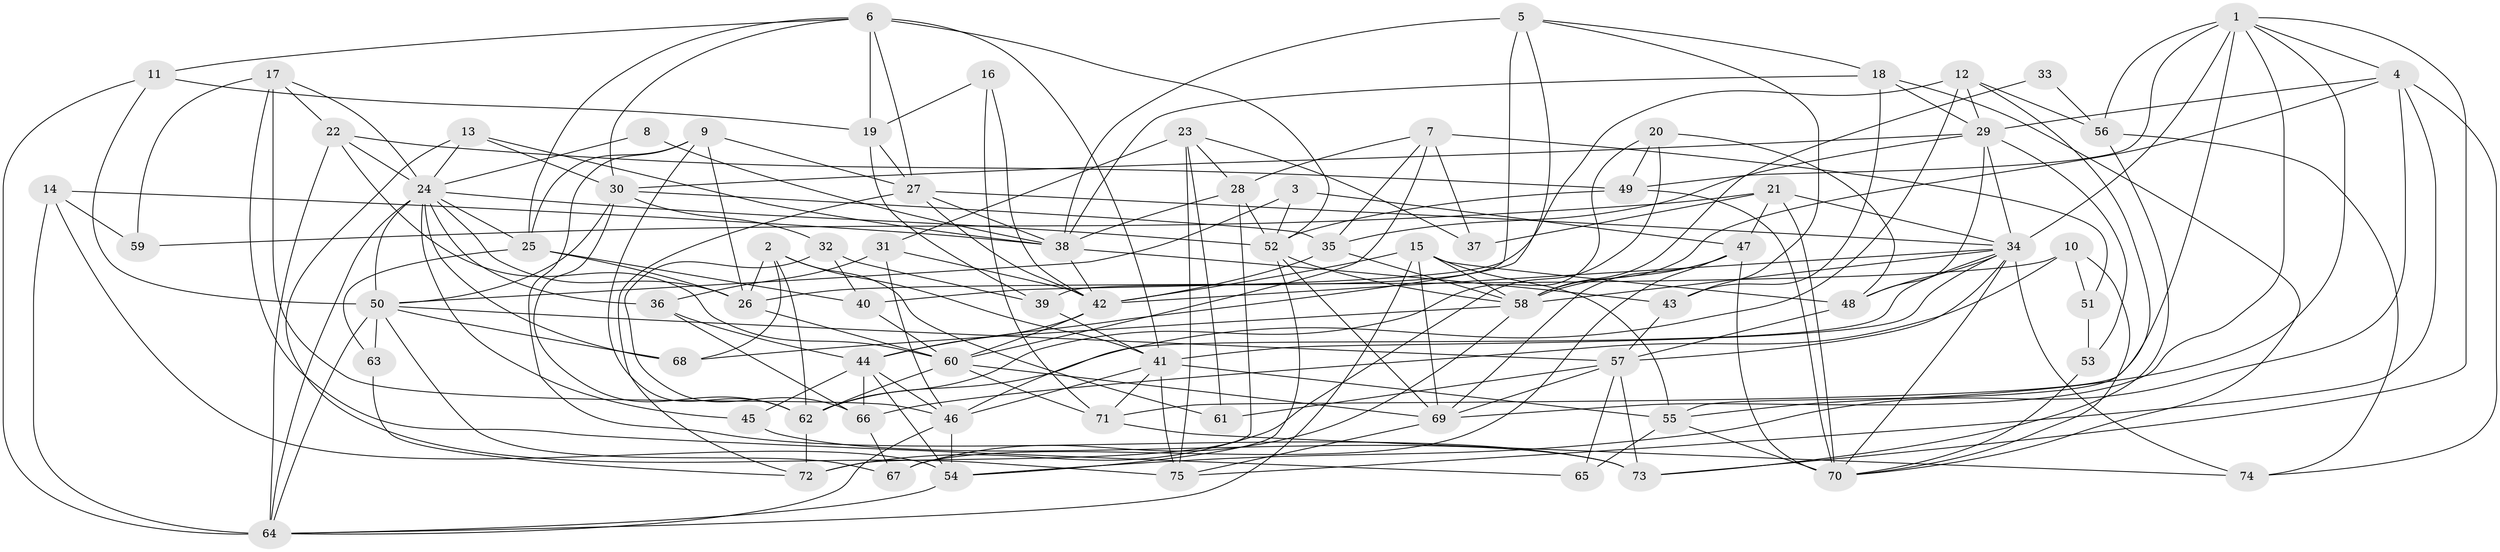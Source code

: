 // original degree distribution, {4: 0.2348993288590604, 2: 0.1610738255033557, 7: 0.06040268456375839, 5: 0.174496644295302, 3: 0.26174496644295303, 6: 0.10067114093959731, 8: 0.006711409395973154}
// Generated by graph-tools (version 1.1) at 2025/02/03/09/25 03:02:03]
// undirected, 75 vertices, 205 edges
graph export_dot {
graph [start="1"]
  node [color=gray90,style=filled];
  1;
  2;
  3;
  4;
  5;
  6;
  7;
  8;
  9;
  10;
  11;
  12;
  13;
  14;
  15;
  16;
  17;
  18;
  19;
  20;
  21;
  22;
  23;
  24;
  25;
  26;
  27;
  28;
  29;
  30;
  31;
  32;
  33;
  34;
  35;
  36;
  37;
  38;
  39;
  40;
  41;
  42;
  43;
  44;
  45;
  46;
  47;
  48;
  49;
  50;
  51;
  52;
  53;
  54;
  55;
  56;
  57;
  58;
  59;
  60;
  61;
  62;
  63;
  64;
  65;
  66;
  67;
  68;
  69;
  70;
  71;
  72;
  73;
  74;
  75;
  1 -- 4 [weight=1.0];
  1 -- 34 [weight=1.0];
  1 -- 49 [weight=1.0];
  1 -- 55 [weight=1.0];
  1 -- 56 [weight=2.0];
  1 -- 69 [weight=1.0];
  1 -- 71 [weight=4.0];
  1 -- 73 [weight=1.0];
  2 -- 26 [weight=1.0];
  2 -- 41 [weight=1.0];
  2 -- 61 [weight=1.0];
  2 -- 62 [weight=1.0];
  2 -- 68 [weight=1.0];
  3 -- 47 [weight=1.0];
  3 -- 50 [weight=1.0];
  3 -- 52 [weight=1.0];
  4 -- 29 [weight=1.0];
  4 -- 54 [weight=1.0];
  4 -- 58 [weight=1.0];
  4 -- 74 [weight=1.0];
  4 -- 75 [weight=1.0];
  5 -- 18 [weight=1.0];
  5 -- 38 [weight=1.0];
  5 -- 39 [weight=1.0];
  5 -- 43 [weight=1.0];
  5 -- 44 [weight=1.0];
  6 -- 11 [weight=1.0];
  6 -- 19 [weight=1.0];
  6 -- 25 [weight=1.0];
  6 -- 27 [weight=1.0];
  6 -- 30 [weight=1.0];
  6 -- 41 [weight=1.0];
  6 -- 52 [weight=1.0];
  7 -- 28 [weight=1.0];
  7 -- 35 [weight=1.0];
  7 -- 37 [weight=1.0];
  7 -- 51 [weight=1.0];
  7 -- 60 [weight=1.0];
  8 -- 24 [weight=1.0];
  8 -- 38 [weight=1.0];
  9 -- 25 [weight=2.0];
  9 -- 26 [weight=1.0];
  9 -- 27 [weight=1.0];
  9 -- 62 [weight=1.0];
  9 -- 73 [weight=1.0];
  10 -- 26 [weight=1.0];
  10 -- 51 [weight=1.0];
  10 -- 66 [weight=1.0];
  10 -- 70 [weight=1.0];
  11 -- 19 [weight=1.0];
  11 -- 50 [weight=1.0];
  11 -- 64 [weight=1.0];
  12 -- 29 [weight=1.0];
  12 -- 40 [weight=2.0];
  12 -- 46 [weight=1.0];
  12 -- 55 [weight=1.0];
  12 -- 56 [weight=1.0];
  13 -- 24 [weight=1.0];
  13 -- 30 [weight=1.0];
  13 -- 38 [weight=2.0];
  13 -- 75 [weight=1.0];
  14 -- 38 [weight=1.0];
  14 -- 54 [weight=1.0];
  14 -- 59 [weight=1.0];
  14 -- 64 [weight=1.0];
  15 -- 42 [weight=1.0];
  15 -- 48 [weight=1.0];
  15 -- 55 [weight=1.0];
  15 -- 58 [weight=1.0];
  15 -- 64 [weight=1.0];
  15 -- 69 [weight=1.0];
  16 -- 19 [weight=1.0];
  16 -- 42 [weight=1.0];
  16 -- 71 [weight=1.0];
  17 -- 22 [weight=1.0];
  17 -- 24 [weight=1.0];
  17 -- 46 [weight=1.0];
  17 -- 59 [weight=1.0];
  17 -- 65 [weight=1.0];
  18 -- 29 [weight=1.0];
  18 -- 38 [weight=1.0];
  18 -- 43 [weight=1.0];
  18 -- 70 [weight=1.0];
  19 -- 27 [weight=1.0];
  19 -- 39 [weight=1.0];
  20 -- 48 [weight=1.0];
  20 -- 49 [weight=1.0];
  20 -- 62 [weight=1.0];
  20 -- 72 [weight=1.0];
  21 -- 34 [weight=1.0];
  21 -- 37 [weight=1.0];
  21 -- 47 [weight=1.0];
  21 -- 59 [weight=1.0];
  21 -- 70 [weight=2.0];
  22 -- 24 [weight=1.0];
  22 -- 49 [weight=1.0];
  22 -- 60 [weight=1.0];
  22 -- 64 [weight=1.0];
  23 -- 28 [weight=1.0];
  23 -- 31 [weight=2.0];
  23 -- 37 [weight=1.0];
  23 -- 61 [weight=1.0];
  23 -- 75 [weight=1.0];
  24 -- 25 [weight=1.0];
  24 -- 26 [weight=1.0];
  24 -- 36 [weight=1.0];
  24 -- 45 [weight=1.0];
  24 -- 50 [weight=1.0];
  24 -- 52 [weight=1.0];
  24 -- 64 [weight=2.0];
  24 -- 68 [weight=1.0];
  25 -- 26 [weight=1.0];
  25 -- 40 [weight=1.0];
  25 -- 63 [weight=1.0];
  26 -- 60 [weight=1.0];
  27 -- 34 [weight=1.0];
  27 -- 38 [weight=1.0];
  27 -- 42 [weight=1.0];
  27 -- 72 [weight=1.0];
  28 -- 38 [weight=1.0];
  28 -- 52 [weight=1.0];
  28 -- 72 [weight=1.0];
  29 -- 30 [weight=1.0];
  29 -- 34 [weight=1.0];
  29 -- 35 [weight=1.0];
  29 -- 48 [weight=1.0];
  29 -- 53 [weight=2.0];
  30 -- 32 [weight=1.0];
  30 -- 35 [weight=1.0];
  30 -- 50 [weight=1.0];
  30 -- 62 [weight=2.0];
  31 -- 36 [weight=1.0];
  31 -- 42 [weight=1.0];
  31 -- 46 [weight=1.0];
  32 -- 39 [weight=1.0];
  32 -- 40 [weight=1.0];
  32 -- 66 [weight=1.0];
  33 -- 56 [weight=1.0];
  33 -- 58 [weight=1.0];
  34 -- 41 [weight=1.0];
  34 -- 42 [weight=1.0];
  34 -- 48 [weight=1.0];
  34 -- 57 [weight=1.0];
  34 -- 58 [weight=1.0];
  34 -- 62 [weight=1.0];
  34 -- 70 [weight=1.0];
  34 -- 74 [weight=1.0];
  35 -- 42 [weight=1.0];
  35 -- 58 [weight=1.0];
  36 -- 44 [weight=1.0];
  36 -- 66 [weight=1.0];
  38 -- 42 [weight=1.0];
  38 -- 43 [weight=1.0];
  39 -- 41 [weight=1.0];
  40 -- 60 [weight=1.0];
  41 -- 46 [weight=1.0];
  41 -- 55 [weight=1.0];
  41 -- 71 [weight=1.0];
  41 -- 75 [weight=1.0];
  42 -- 44 [weight=1.0];
  42 -- 60 [weight=1.0];
  43 -- 57 [weight=1.0];
  44 -- 45 [weight=1.0];
  44 -- 46 [weight=1.0];
  44 -- 54 [weight=1.0];
  44 -- 66 [weight=1.0];
  45 -- 73 [weight=1.0];
  46 -- 54 [weight=2.0];
  46 -- 64 [weight=1.0];
  47 -- 58 [weight=1.0];
  47 -- 67 [weight=1.0];
  47 -- 69 [weight=1.0];
  47 -- 70 [weight=1.0];
  48 -- 57 [weight=1.0];
  49 -- 52 [weight=1.0];
  49 -- 70 [weight=1.0];
  50 -- 57 [weight=1.0];
  50 -- 63 [weight=1.0];
  50 -- 64 [weight=2.0];
  50 -- 67 [weight=1.0];
  50 -- 68 [weight=1.0];
  51 -- 53 [weight=1.0];
  52 -- 54 [weight=2.0];
  52 -- 58 [weight=1.0];
  52 -- 69 [weight=2.0];
  53 -- 70 [weight=1.0];
  54 -- 64 [weight=1.0];
  55 -- 65 [weight=1.0];
  55 -- 70 [weight=1.0];
  56 -- 73 [weight=1.0];
  56 -- 74 [weight=1.0];
  57 -- 61 [weight=1.0];
  57 -- 65 [weight=1.0];
  57 -- 69 [weight=1.0];
  57 -- 73 [weight=1.0];
  58 -- 67 [weight=1.0];
  58 -- 68 [weight=1.0];
  60 -- 62 [weight=1.0];
  60 -- 69 [weight=1.0];
  60 -- 71 [weight=1.0];
  62 -- 72 [weight=1.0];
  63 -- 72 [weight=1.0];
  66 -- 67 [weight=1.0];
  69 -- 75 [weight=1.0];
  71 -- 74 [weight=1.0];
}

